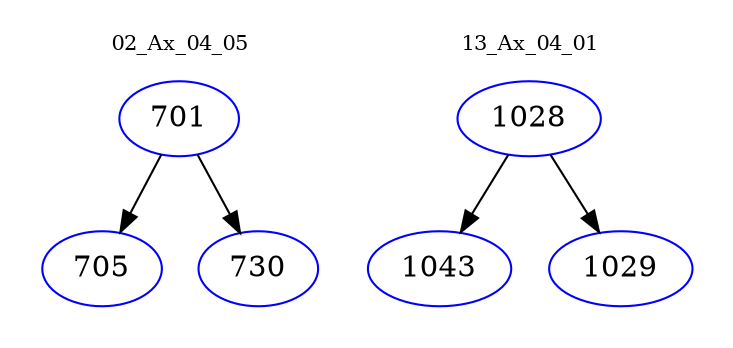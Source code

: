digraph{
subgraph cluster_0 {
color = white
label = "02_Ax_04_05";
fontsize=10;
T0_701 [label="701", color="blue"]
T0_701 -> T0_705 [color="black"]
T0_705 [label="705", color="blue"]
T0_701 -> T0_730 [color="black"]
T0_730 [label="730", color="blue"]
}
subgraph cluster_1 {
color = white
label = "13_Ax_04_01";
fontsize=10;
T1_1028 [label="1028", color="blue"]
T1_1028 -> T1_1043 [color="black"]
T1_1043 [label="1043", color="blue"]
T1_1028 -> T1_1029 [color="black"]
T1_1029 [label="1029", color="blue"]
}
}

